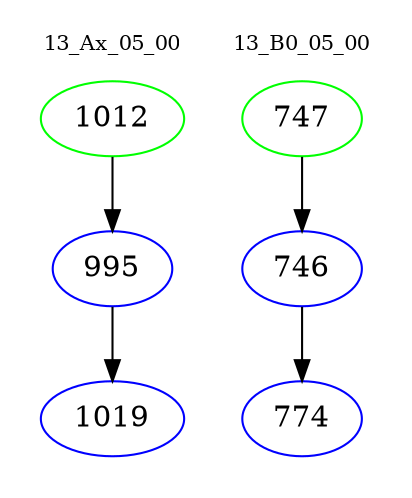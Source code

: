 digraph{
subgraph cluster_0 {
color = white
label = "13_Ax_05_00";
fontsize=10;
T0_1012 [label="1012", color="green"]
T0_1012 -> T0_995 [color="black"]
T0_995 [label="995", color="blue"]
T0_995 -> T0_1019 [color="black"]
T0_1019 [label="1019", color="blue"]
}
subgraph cluster_1 {
color = white
label = "13_B0_05_00";
fontsize=10;
T1_747 [label="747", color="green"]
T1_747 -> T1_746 [color="black"]
T1_746 [label="746", color="blue"]
T1_746 -> T1_774 [color="black"]
T1_774 [label="774", color="blue"]
}
}
